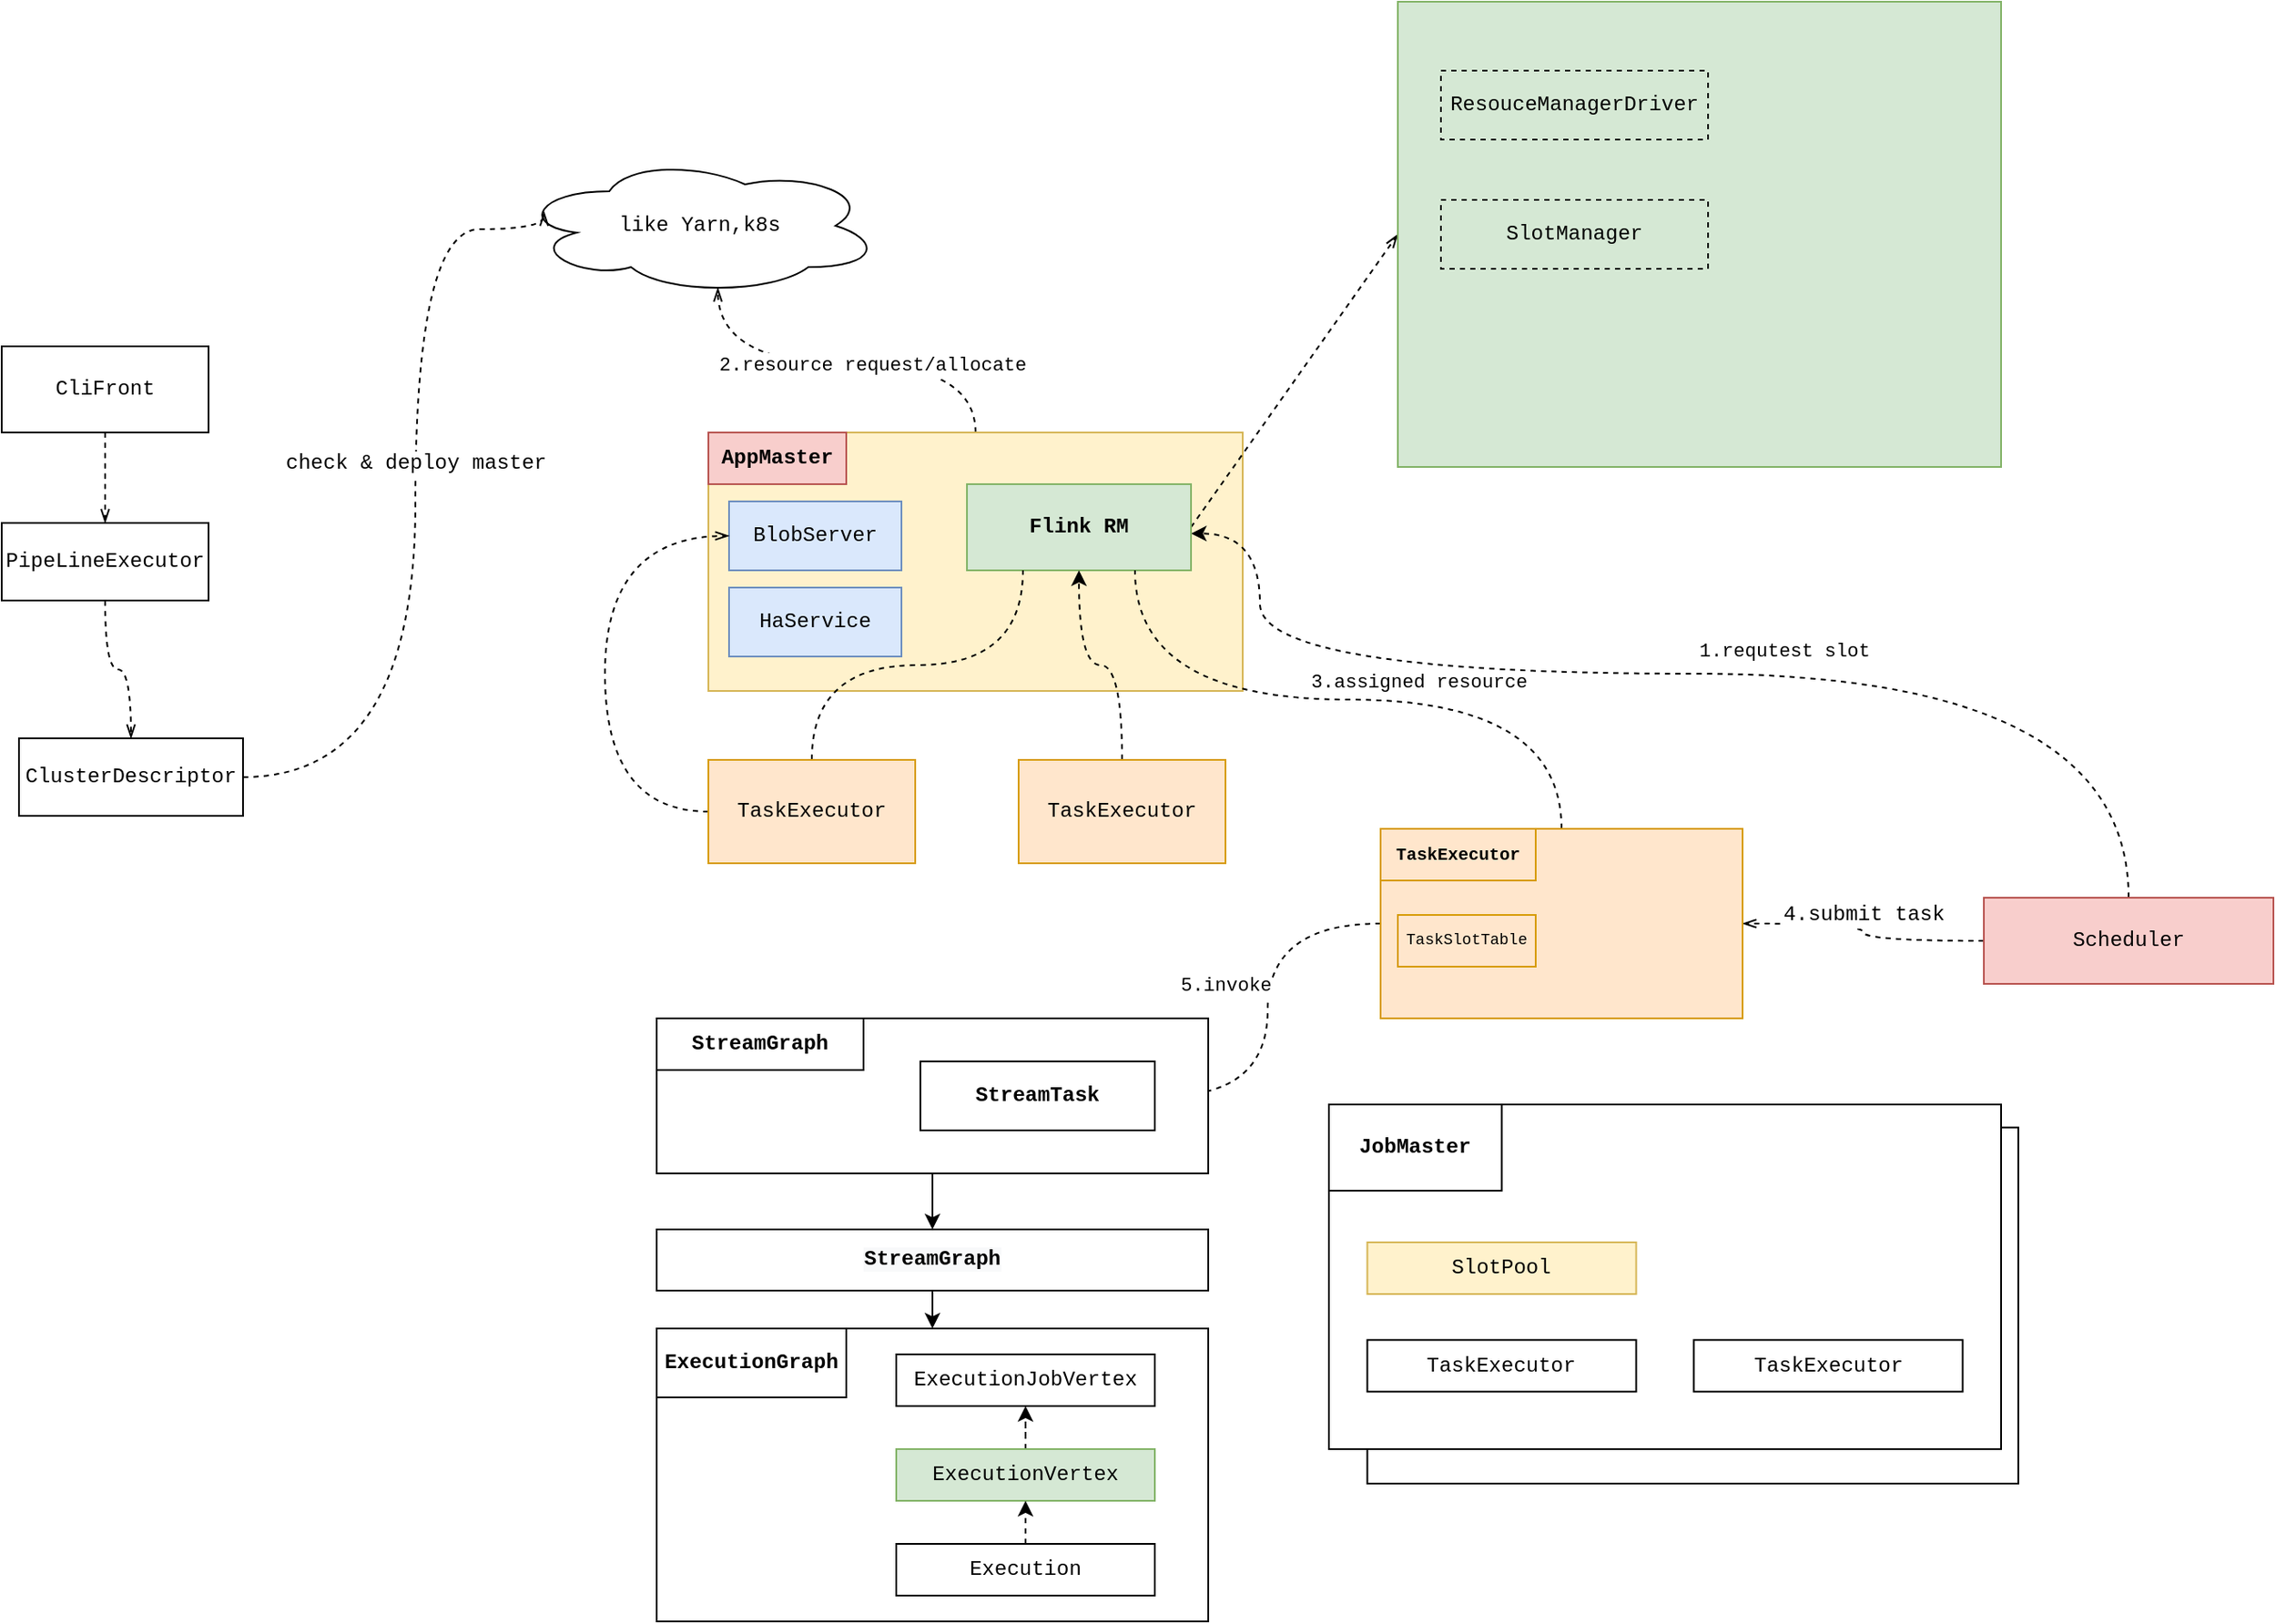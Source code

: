 <mxfile version="15.2.7" type="device"><diagram id="BVex1XVNSqYWumJ8o2yl" name="第 1 页"><mxGraphModel dx="1773" dy="1779" grid="1" gridSize="10" guides="1" tooltips="1" connect="1" arrows="1" fold="1" page="1" pageScale="1" pageWidth="827" pageHeight="1169" math="0" shadow="0"><root><mxCell id="0"/><mxCell id="1" parent="0"/><mxCell id="UXh-1PthDTu0DM1vwNhT-95" style="edgeStyle=orthogonalEdgeStyle;curved=1;rounded=0;orthogonalLoop=1;jettySize=auto;html=1;exitX=0.5;exitY=0;exitDx=0;exitDy=0;entryX=0.55;entryY=0.95;entryDx=0;entryDy=0;entryPerimeter=0;dashed=1;fontFamily=Courier New;fontSize=12;startArrow=none;startFill=0;endArrow=openThin;endFill=0;strokeWidth=1;" edge="1" parent="1" source="UXh-1PthDTu0DM1vwNhT-57" target="UXh-1PthDTu0DM1vwNhT-61"><mxGeometry relative="1" as="geometry"/></mxCell><mxCell id="UXh-1PthDTu0DM1vwNhT-96" value="&lt;span style=&quot;font-size: 11px&quot;&gt;2.resource request/allocate&lt;/span&gt;" style="edgeLabel;html=1;align=center;verticalAlign=middle;resizable=0;points=[];fontSize=12;fontFamily=Courier New;" vertex="1" connectable="0" parent="UXh-1PthDTu0DM1vwNhT-95"><mxGeometry x="-0.143" y="1" relative="1" as="geometry"><mxPoint as="offset"/></mxGeometry></mxCell><mxCell id="UXh-1PthDTu0DM1vwNhT-57" value="" style="rounded=0;whiteSpace=wrap;html=1;fontFamily=Courier New;fillColor=#fff2cc;strokeColor=#d6b656;" vertex="1" parent="1"><mxGeometry x="180" y="120" width="310" height="150" as="geometry"/></mxCell><mxCell id="UXh-1PthDTu0DM1vwNhT-8" value="" style="edgeStyle=orthogonalEdgeStyle;rounded=0;orthogonalLoop=1;jettySize=auto;html=1;fontFamily=Courier New;" edge="1" parent="1" source="UXh-1PthDTu0DM1vwNhT-6" target="UXh-1PthDTu0DM1vwNhT-7"><mxGeometry relative="1" as="geometry"/></mxCell><mxCell id="UXh-1PthDTu0DM1vwNhT-10" value="" style="edgeStyle=orthogonalEdgeStyle;rounded=0;orthogonalLoop=1;jettySize=auto;html=1;fontFamily=Courier New;" edge="1" parent="1" source="UXh-1PthDTu0DM1vwNhT-7" target="UXh-1PthDTu0DM1vwNhT-9"><mxGeometry relative="1" as="geometry"/></mxCell><mxCell id="UXh-1PthDTu0DM1vwNhT-7" value="&lt;meta charset=&quot;utf-8&quot;&gt;&lt;span style=&quot;color: rgb(0, 0, 0); font-family: &amp;quot;courier new&amp;quot;; font-size: 12px; font-style: normal; letter-spacing: normal; text-align: center; text-indent: 0px; text-transform: none; word-spacing: 0px; background-color: rgb(248, 249, 250); display: inline; float: none;&quot;&gt;StreamGraph&lt;/span&gt;" style="rounded=0;whiteSpace=wrap;html=1;fontFamily=Courier New;fontStyle=1" vertex="1" parent="1"><mxGeometry x="150" y="582.5" width="320" height="35.5" as="geometry"/></mxCell><mxCell id="UXh-1PthDTu0DM1vwNhT-28" value="" style="group;rounded=1;" vertex="1" connectable="0" parent="1"><mxGeometry x="540" y="510" width="442.29" height="233.34" as="geometry"/></mxCell><mxCell id="UXh-1PthDTu0DM1vwNhT-48" value="" style="rounded=0;whiteSpace=wrap;html=1;fontFamily=Courier New;" vertex="1" parent="UXh-1PthDTu0DM1vwNhT-28"><mxGeometry x="22.29" y="13.34" width="377.71" height="206.66" as="geometry"/></mxCell><mxCell id="UXh-1PthDTu0DM1vwNhT-25" value="" style="rounded=0;whiteSpace=wrap;html=1;fontFamily=Courier New;" vertex="1" parent="UXh-1PthDTu0DM1vwNhT-28"><mxGeometry width="390.0" height="200.0" as="geometry"/></mxCell><mxCell id="UXh-1PthDTu0DM1vwNhT-27" value="JobMaster" style="rounded=0;whiteSpace=wrap;html=1;fontFamily=Courier New;fontStyle=1" vertex="1" parent="UXh-1PthDTu0DM1vwNhT-28"><mxGeometry width="100.286" height="50.0" as="geometry"/></mxCell><mxCell id="UXh-1PthDTu0DM1vwNhT-30" value="" style="group" vertex="1" connectable="0" parent="UXh-1PthDTu0DM1vwNhT-28"><mxGeometry x="22.286" y="80.0" width="345.429" height="86.67" as="geometry"/></mxCell><mxCell id="UXh-1PthDTu0DM1vwNhT-26" value="TaskExecutor" style="rounded=0;whiteSpace=wrap;html=1;fontFamily=Courier New;" vertex="1" parent="UXh-1PthDTu0DM1vwNhT-30"><mxGeometry y="56.67" width="156.0" height="30.0" as="geometry"/></mxCell><mxCell id="UXh-1PthDTu0DM1vwNhT-20" value="TaskExecutor" style="rounded=0;whiteSpace=wrap;html=1;fontFamily=Courier New;" vertex="1" parent="UXh-1PthDTu0DM1vwNhT-30"><mxGeometry x="189.429" y="56.67" width="156.0" height="30.0" as="geometry"/></mxCell><mxCell id="UXh-1PthDTu0DM1vwNhT-29" value="SlotPool" style="rounded=0;whiteSpace=wrap;html=1;fontFamily=Courier New;fillColor=#fff2cc;strokeColor=#d6b656;" vertex="1" parent="UXh-1PthDTu0DM1vwNhT-30"><mxGeometry width="156.0" height="30.0" as="geometry"/></mxCell><mxCell id="UXh-1PthDTu0DM1vwNhT-32" style="edgeStyle=orthogonalEdgeStyle;rounded=0;orthogonalLoop=1;jettySize=auto;html=1;exitX=0.5;exitY=0;exitDx=0;exitDy=0;entryX=1;entryY=0.573;entryDx=0;entryDy=0;dashed=1;fontFamily=Courier New;startArrow=none;startFill=0;curved=1;entryPerimeter=0;" edge="1" parent="1" source="UXh-1PthDTu0DM1vwNhT-50" target="UXh-1PthDTu0DM1vwNhT-60"><mxGeometry relative="1" as="geometry"><Array as="points"><mxPoint x="1004" y="260"/><mxPoint x="500" y="260"/><mxPoint x="500" y="179"/></Array></mxGeometry></mxCell><mxCell id="UXh-1PthDTu0DM1vwNhT-33" value="1.requtest slot" style="edgeLabel;html=1;align=center;verticalAlign=middle;resizable=0;points=[];fontFamily=Courier New;" vertex="1" connectable="0" parent="UXh-1PthDTu0DM1vwNhT-32"><mxGeometry x="-0.208" y="14" relative="1" as="geometry"><mxPoint x="-31" y="-27" as="offset"/></mxGeometry></mxCell><mxCell id="UXh-1PthDTu0DM1vwNhT-79" value="4.submit task" style="edgeStyle=orthogonalEdgeStyle;curved=1;rounded=0;orthogonalLoop=1;jettySize=auto;html=1;exitX=0;exitY=0.5;exitDx=0;exitDy=0;entryX=1;entryY=0.5;entryDx=0;entryDy=0;dashed=1;fontFamily=Courier New;fontSize=12;startArrow=none;startFill=0;endArrow=openThin;endFill=0;" edge="1" parent="1" source="UXh-1PthDTu0DM1vwNhT-50" target="UXh-1PthDTu0DM1vwNhT-68"><mxGeometry x="0.067" y="-5" relative="1" as="geometry"><Array as="points"><mxPoint x="850" y="415"/><mxPoint x="850" y="405"/></Array><mxPoint as="offset"/></mxGeometry></mxCell><mxCell id="UXh-1PthDTu0DM1vwNhT-50" value="Scheduler" style="rounded=0;whiteSpace=wrap;html=1;fontFamily=Courier New;fillColor=#f8cecc;strokeColor=#b85450;" vertex="1" parent="1"><mxGeometry x="920" y="390" width="168" height="50" as="geometry"/></mxCell><mxCell id="UXh-1PthDTu0DM1vwNhT-55" style="edgeStyle=orthogonalEdgeStyle;curved=1;rounded=0;orthogonalLoop=1;jettySize=auto;html=1;exitX=0;exitY=0.5;exitDx=0;exitDy=0;entryX=1;entryY=0.5;entryDx=0;entryDy=0;dashed=1;fontFamily=Courier New;startArrow=none;startFill=0;" edge="1" parent="1" source="UXh-1PthDTu0DM1vwNhT-68" target="UXh-1PthDTu0DM1vwNhT-2"><mxGeometry relative="1" as="geometry"/></mxCell><mxCell id="UXh-1PthDTu0DM1vwNhT-56" value="5.invoke" style="edgeLabel;html=1;align=center;verticalAlign=middle;resizable=0;points=[];fontFamily=Courier New;" vertex="1" connectable="0" parent="UXh-1PthDTu0DM1vwNhT-55"><mxGeometry x="0.171" y="56" relative="1" as="geometry"><mxPoint x="-81" y="-34" as="offset"/></mxGeometry></mxCell><mxCell id="UXh-1PthDTu0DM1vwNhT-58" value="AppMaster" style="rounded=0;whiteSpace=wrap;html=1;fontFamily=Courier New;fillColor=#f8cecc;fontStyle=1;strokeColor=#b85450;" vertex="1" parent="1"><mxGeometry x="180" y="120" width="80" height="30" as="geometry"/></mxCell><mxCell id="UXh-1PthDTu0DM1vwNhT-59" value="BlobServer" style="rounded=0;whiteSpace=wrap;html=1;fontFamily=Courier New;fillColor=#dae8fc;strokeColor=#6c8ebf;" vertex="1" parent="1"><mxGeometry x="192" y="160" width="100" height="40" as="geometry"/></mxCell><mxCell id="UXh-1PthDTu0DM1vwNhT-98" style="edgeStyle=none;rounded=0;orthogonalLoop=1;jettySize=auto;html=1;exitX=1;exitY=0.5;exitDx=0;exitDy=0;entryX=0;entryY=0.5;entryDx=0;entryDy=0;dashed=1;fontFamily=Courier New;fontSize=12;startArrow=none;startFill=0;endArrow=openThin;endFill=0;strokeWidth=1;" edge="1" parent="1" source="UXh-1PthDTu0DM1vwNhT-60" target="UXh-1PthDTu0DM1vwNhT-97"><mxGeometry relative="1" as="geometry"/></mxCell><mxCell id="UXh-1PthDTu0DM1vwNhT-60" value="&lt;b&gt;Flink RM&lt;/b&gt;" style="rounded=0;whiteSpace=wrap;html=1;fontFamily=Courier New;fillColor=#d5e8d4;align=center;strokeColor=#82b366;" vertex="1" parent="1"><mxGeometry x="330" y="150" width="130" height="50" as="geometry"/></mxCell><mxCell id="UXh-1PthDTu0DM1vwNhT-61" value="like Yarn,k8s" style="ellipse;shape=cloud;whiteSpace=wrap;html=1;rounded=1;fontFamily=Courier New;fillColor=none;" vertex="1" parent="1"><mxGeometry x="70" y="-40" width="210" height="80" as="geometry"/></mxCell><mxCell id="UXh-1PthDTu0DM1vwNhT-69" style="edgeStyle=orthogonalEdgeStyle;curved=1;rounded=0;orthogonalLoop=1;jettySize=auto;html=1;exitX=0.5;exitY=0;exitDx=0;exitDy=0;entryX=0.25;entryY=1;entryDx=0;entryDy=0;dashed=1;fontFamily=Courier New;startArrow=none;startFill=0;endArrow=none;endFill=0;" edge="1" parent="1" source="UXh-1PthDTu0DM1vwNhT-66" target="UXh-1PthDTu0DM1vwNhT-60"><mxGeometry relative="1" as="geometry"/></mxCell><mxCell id="UXh-1PthDTu0DM1vwNhT-80" style="edgeStyle=orthogonalEdgeStyle;curved=1;rounded=0;orthogonalLoop=1;jettySize=auto;html=1;exitX=0;exitY=0.5;exitDx=0;exitDy=0;dashed=1;fontFamily=Courier New;fontSize=12;startArrow=none;startFill=0;endArrow=openThin;endFill=0;strokeWidth=1;entryX=0;entryY=0.5;entryDx=0;entryDy=0;" edge="1" parent="1" source="UXh-1PthDTu0DM1vwNhT-66" target="UXh-1PthDTu0DM1vwNhT-59"><mxGeometry relative="1" as="geometry"><mxPoint x="130" y="310" as="targetPoint"/><Array as="points"><mxPoint x="120" y="340"/><mxPoint x="120" y="180"/></Array></mxGeometry></mxCell><mxCell id="UXh-1PthDTu0DM1vwNhT-66" value="TaskExecutor" style="rounded=0;whiteSpace=wrap;html=1;fontFamily=Courier New;fillColor=#ffe6cc;align=center;strokeColor=#d79b00;" vertex="1" parent="1"><mxGeometry x="180" y="310" width="120" height="60" as="geometry"/></mxCell><mxCell id="UXh-1PthDTu0DM1vwNhT-70" style="edgeStyle=orthogonalEdgeStyle;curved=1;rounded=0;orthogonalLoop=1;jettySize=auto;html=1;exitX=0.5;exitY=0;exitDx=0;exitDy=0;entryX=0.5;entryY=1;entryDx=0;entryDy=0;dashed=1;fontFamily=Courier New;startArrow=none;startFill=0;" edge="1" parent="1" source="UXh-1PthDTu0DM1vwNhT-67" target="UXh-1PthDTu0DM1vwNhT-60"><mxGeometry relative="1" as="geometry"/></mxCell><mxCell id="UXh-1PthDTu0DM1vwNhT-67" value="TaskExecutor" style="rounded=0;whiteSpace=wrap;html=1;fontFamily=Courier New;fillColor=#ffe6cc;align=center;strokeColor=#d79b00;" vertex="1" parent="1"><mxGeometry x="360" y="310" width="120" height="60" as="geometry"/></mxCell><mxCell id="UXh-1PthDTu0DM1vwNhT-71" style="edgeStyle=orthogonalEdgeStyle;curved=1;rounded=0;orthogonalLoop=1;jettySize=auto;html=1;exitX=0.5;exitY=0;exitDx=0;exitDy=0;entryX=0.75;entryY=1;entryDx=0;entryDy=0;dashed=1;fontFamily=Courier New;startArrow=none;startFill=0;endArrow=none;endFill=0;" edge="1" parent="1" source="UXh-1PthDTu0DM1vwNhT-68" target="UXh-1PthDTu0DM1vwNhT-60"><mxGeometry relative="1" as="geometry"/></mxCell><mxCell id="UXh-1PthDTu0DM1vwNhT-74" value="3.assigned resource" style="edgeLabel;html=1;align=center;verticalAlign=middle;resizable=0;points=[];fontFamily=Courier New;" vertex="1" connectable="0" parent="UXh-1PthDTu0DM1vwNhT-71"><mxGeometry x="-0.084" relative="1" as="geometry"><mxPoint x="24" y="-10" as="offset"/></mxGeometry></mxCell><mxCell id="UXh-1PthDTu0DM1vwNhT-68" value="" style="rounded=0;whiteSpace=wrap;html=1;fontFamily=Courier New;fillColor=#ffe6cc;align=center;strokeColor=#d79b00;" vertex="1" parent="1"><mxGeometry x="570" y="350" width="210" height="110" as="geometry"/></mxCell><mxCell id="UXh-1PthDTu0DM1vwNhT-72" value="HaService" style="rounded=0;whiteSpace=wrap;html=1;fontFamily=Courier New;fillColor=#dae8fc;strokeColor=#6c8ebf;" vertex="1" parent="1"><mxGeometry x="192" y="210" width="100" height="40" as="geometry"/></mxCell><mxCell id="UXh-1PthDTu0DM1vwNhT-76" value="&lt;span style=&quot;font-size: 10px;&quot;&gt;TaskExecutor&lt;/span&gt;" style="rounded=0;whiteSpace=wrap;html=1;fontFamily=Courier New;fillColor=#ffe6cc;align=center;fontSize=10;fontStyle=1;strokeColor=#d79b00;" vertex="1" parent="1"><mxGeometry x="570" y="350" width="90" height="30" as="geometry"/></mxCell><mxCell id="UXh-1PthDTu0DM1vwNhT-78" value="TaskSlotTable" style="rounded=0;whiteSpace=wrap;html=1;fontFamily=Courier New;fontSize=9;fillColor=#ffe6cc;align=center;strokeColor=#d79b00;" vertex="1" parent="1"><mxGeometry x="580" y="400" width="80" height="30" as="geometry"/></mxCell><mxCell id="UXh-1PthDTu0DM1vwNhT-84" value="" style="group" vertex="1" connectable="0" parent="1"><mxGeometry x="150" y="460" width="320" height="90" as="geometry"/></mxCell><mxCell id="UXh-1PthDTu0DM1vwNhT-6" value="" style="rounded=0;whiteSpace=wrap;html=1;fontFamily=Courier New;" vertex="1" parent="UXh-1PthDTu0DM1vwNhT-84"><mxGeometry width="320" height="90" as="geometry"/></mxCell><mxCell id="UXh-1PthDTu0DM1vwNhT-2" value="StreamTask" style="rounded=0;whiteSpace=wrap;html=1;fontFamily=Courier New;fontStyle=1" vertex="1" parent="UXh-1PthDTu0DM1vwNhT-84"><mxGeometry x="153" y="25" width="136" height="40" as="geometry"/></mxCell><mxCell id="UXh-1PthDTu0DM1vwNhT-83" value="&lt;span&gt;StreamGraph&lt;/span&gt;" style="rounded=0;whiteSpace=wrap;html=1;fontFamily=Courier New;fontSize=12;fillColor=none;align=center;fontStyle=1" vertex="1" parent="UXh-1PthDTu0DM1vwNhT-84"><mxGeometry width="120" height="30" as="geometry"/></mxCell><mxCell id="UXh-1PthDTu0DM1vwNhT-85" value="" style="group" vertex="1" connectable="0" parent="1"><mxGeometry x="150" y="640" width="320" height="170" as="geometry"/></mxCell><mxCell id="UXh-1PthDTu0DM1vwNhT-9" value="" style="rounded=0;whiteSpace=wrap;html=1;fontFamily=Courier New;" vertex="1" parent="UXh-1PthDTu0DM1vwNhT-85"><mxGeometry width="320" height="170" as="geometry"/></mxCell><mxCell id="UXh-1PthDTu0DM1vwNhT-12" value="ExecutionJobVertex" style="rounded=0;whiteSpace=wrap;html=1;fontFamily=Courier New;" vertex="1" parent="UXh-1PthDTu0DM1vwNhT-85"><mxGeometry x="139" y="15" width="150" height="30" as="geometry"/></mxCell><mxCell id="UXh-1PthDTu0DM1vwNhT-16" value="" style="edgeStyle=orthogonalEdgeStyle;rounded=0;orthogonalLoop=1;jettySize=auto;html=1;fontFamily=Courier New;dashed=1;" edge="1" parent="UXh-1PthDTu0DM1vwNhT-85" source="UXh-1PthDTu0DM1vwNhT-15" target="UXh-1PthDTu0DM1vwNhT-12"><mxGeometry relative="1" as="geometry"/></mxCell><mxCell id="UXh-1PthDTu0DM1vwNhT-15" value="ExecutionVertex" style="rounded=0;whiteSpace=wrap;html=1;fontFamily=Courier New;fillColor=#d5e8d4;strokeColor=#82b366;" vertex="1" parent="UXh-1PthDTu0DM1vwNhT-85"><mxGeometry x="139" y="70" width="150" height="30" as="geometry"/></mxCell><mxCell id="UXh-1PthDTu0DM1vwNhT-18" value="Execution" style="rounded=0;whiteSpace=wrap;html=1;fontFamily=Courier New;" vertex="1" parent="UXh-1PthDTu0DM1vwNhT-85"><mxGeometry x="139" y="125" width="150" height="30" as="geometry"/></mxCell><mxCell id="UXh-1PthDTu0DM1vwNhT-22" value="" style="edgeStyle=orthogonalEdgeStyle;rounded=0;orthogonalLoop=1;jettySize=auto;html=1;fontFamily=Courier New;dashed=1;exitX=0.5;exitY=0;exitDx=0;exitDy=0;entryX=0.5;entryY=1;entryDx=0;entryDy=0;" edge="1" parent="UXh-1PthDTu0DM1vwNhT-85" source="UXh-1PthDTu0DM1vwNhT-18" target="UXh-1PthDTu0DM1vwNhT-15"><mxGeometry relative="1" as="geometry"><mxPoint x="240" y="210" as="sourcePoint"/><mxPoint x="240" y="160" as="targetPoint"/></mxGeometry></mxCell><mxCell id="UXh-1PthDTu0DM1vwNhT-81" value="ExecutionGraph" style="rounded=0;whiteSpace=wrap;html=1;fontFamily=Courier New;fontSize=12;fillColor=none;align=center;fontStyle=1" vertex="1" parent="UXh-1PthDTu0DM1vwNhT-85"><mxGeometry width="110" height="40" as="geometry"/></mxCell><mxCell id="UXh-1PthDTu0DM1vwNhT-89" value="" style="edgeStyle=orthogonalEdgeStyle;curved=1;rounded=0;orthogonalLoop=1;jettySize=auto;html=1;dashed=1;fontFamily=Courier New;fontSize=12;startArrow=none;startFill=0;endArrow=openThin;endFill=0;strokeWidth=1;" edge="1" parent="1" source="UXh-1PthDTu0DM1vwNhT-87" target="UXh-1PthDTu0DM1vwNhT-88"><mxGeometry relative="1" as="geometry"/></mxCell><mxCell id="UXh-1PthDTu0DM1vwNhT-87" value="CliFront" style="rounded=0;whiteSpace=wrap;html=1;fontFamily=Courier New;fontSize=12;fillColor=none;align=center;" vertex="1" parent="1"><mxGeometry x="-230" y="70" width="120" height="50" as="geometry"/></mxCell><mxCell id="UXh-1PthDTu0DM1vwNhT-91" value="" style="edgeStyle=orthogonalEdgeStyle;curved=1;rounded=0;orthogonalLoop=1;jettySize=auto;html=1;dashed=1;fontFamily=Courier New;fontSize=12;startArrow=none;startFill=0;endArrow=openThin;endFill=0;strokeWidth=1;entryX=0.07;entryY=0.4;entryDx=0;entryDy=0;exitX=1;exitY=0.5;exitDx=0;exitDy=0;entryPerimeter=0;" edge="1" parent="1" source="UXh-1PthDTu0DM1vwNhT-92" target="UXh-1PthDTu0DM1vwNhT-61"><mxGeometry relative="1" as="geometry"><mxPoint x="80" y="207.5" as="targetPoint"/><Array as="points"><mxPoint x="10" y="320"/><mxPoint x="10" y="2"/></Array></mxGeometry></mxCell><mxCell id="UXh-1PthDTu0DM1vwNhT-94" value="check &amp;amp; deploy master" style="edgeLabel;html=1;align=center;verticalAlign=middle;resizable=0;points=[];fontSize=12;fontFamily=Courier New;" vertex="1" connectable="0" parent="UXh-1PthDTu0DM1vwNhT-91"><mxGeometry x="0.123" relative="1" as="geometry"><mxPoint as="offset"/></mxGeometry></mxCell><mxCell id="UXh-1PthDTu0DM1vwNhT-93" value="" style="edgeStyle=orthogonalEdgeStyle;curved=1;rounded=0;orthogonalLoop=1;jettySize=auto;html=1;dashed=1;fontFamily=Courier New;fontSize=12;startArrow=none;startFill=0;endArrow=openThin;endFill=0;strokeWidth=1;" edge="1" parent="1" source="UXh-1PthDTu0DM1vwNhT-88" target="UXh-1PthDTu0DM1vwNhT-92"><mxGeometry relative="1" as="geometry"/></mxCell><mxCell id="UXh-1PthDTu0DM1vwNhT-88" value="PipeLineExecutor" style="whiteSpace=wrap;html=1;rounded=0;fontFamily=Courier New;fillColor=none;" vertex="1" parent="1"><mxGeometry x="-230" y="172.5" width="120" height="45" as="geometry"/></mxCell><mxCell id="UXh-1PthDTu0DM1vwNhT-92" value="ClusterDescriptor" style="whiteSpace=wrap;html=1;rounded=0;fontFamily=Courier New;fillColor=none;" vertex="1" parent="1"><mxGeometry x="-220" y="297.5" width="130" height="45" as="geometry"/></mxCell><mxCell id="UXh-1PthDTu0DM1vwNhT-97" value="" style="rounded=0;whiteSpace=wrap;html=1;fontFamily=Courier New;fillColor=#d5e8d4;align=center;strokeColor=#82b366;" vertex="1" parent="1"><mxGeometry x="580" y="-130" width="350" height="270" as="geometry"/></mxCell><mxCell id="UXh-1PthDTu0DM1vwNhT-99" value="ResouceManagerDriver" style="rounded=0;whiteSpace=wrap;html=1;fontFamily=Courier New;fontSize=12;fillColor=none;align=center;dashed=1;" vertex="1" parent="1"><mxGeometry x="605" y="-90" width="155" height="40" as="geometry"/></mxCell><mxCell id="UXh-1PthDTu0DM1vwNhT-100" style="edgeStyle=none;rounded=0;orthogonalLoop=1;jettySize=auto;html=1;exitX=0.25;exitY=0;exitDx=0;exitDy=0;dashed=1;fontFamily=Courier New;fontSize=12;startArrow=none;startFill=0;endArrow=openThin;endFill=0;strokeWidth=1;" edge="1" parent="1" source="UXh-1PthDTu0DM1vwNhT-99" target="UXh-1PthDTu0DM1vwNhT-99"><mxGeometry relative="1" as="geometry"/></mxCell><mxCell id="UXh-1PthDTu0DM1vwNhT-101" value="SlotManager" style="rounded=0;whiteSpace=wrap;html=1;fontFamily=Courier New;fontSize=12;fillColor=none;align=center;dashed=1;" vertex="1" parent="1"><mxGeometry x="605" y="-15" width="155" height="40" as="geometry"/></mxCell></root></mxGraphModel></diagram></mxfile>